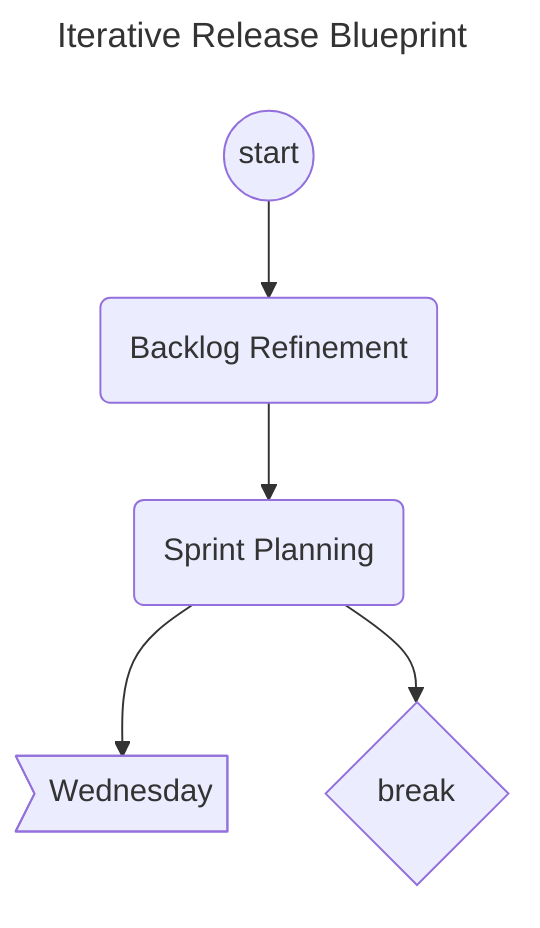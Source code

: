 ---
title: Iterative Release Blueprint
---

flowchart TD

id1((start))-->A(Backlog Refinement)
A(Backlog Refinement)-->B(Sprint Planning)

B(Sprint Planning)-->id2>Wednesday]

B(Sprint Planning)-->id3{break}